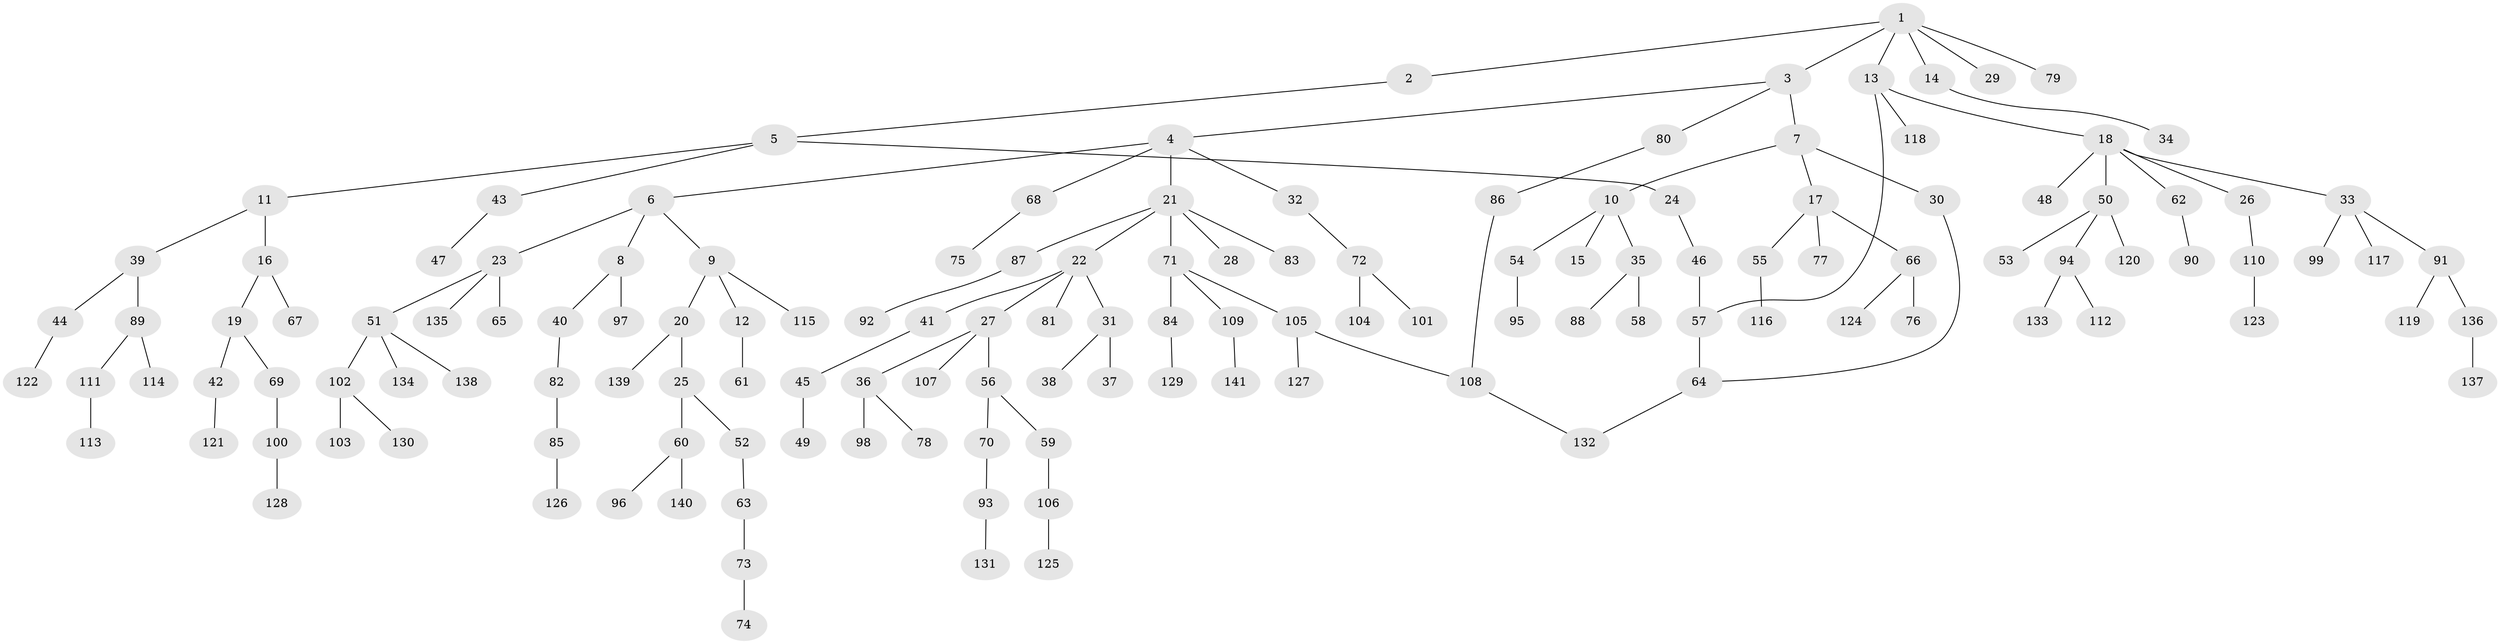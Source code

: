 // Generated by graph-tools (version 1.1) at 2025/13/03/09/25 04:13:18]
// undirected, 141 vertices, 144 edges
graph export_dot {
graph [start="1"]
  node [color=gray90,style=filled];
  1;
  2;
  3;
  4;
  5;
  6;
  7;
  8;
  9;
  10;
  11;
  12;
  13;
  14;
  15;
  16;
  17;
  18;
  19;
  20;
  21;
  22;
  23;
  24;
  25;
  26;
  27;
  28;
  29;
  30;
  31;
  32;
  33;
  34;
  35;
  36;
  37;
  38;
  39;
  40;
  41;
  42;
  43;
  44;
  45;
  46;
  47;
  48;
  49;
  50;
  51;
  52;
  53;
  54;
  55;
  56;
  57;
  58;
  59;
  60;
  61;
  62;
  63;
  64;
  65;
  66;
  67;
  68;
  69;
  70;
  71;
  72;
  73;
  74;
  75;
  76;
  77;
  78;
  79;
  80;
  81;
  82;
  83;
  84;
  85;
  86;
  87;
  88;
  89;
  90;
  91;
  92;
  93;
  94;
  95;
  96;
  97;
  98;
  99;
  100;
  101;
  102;
  103;
  104;
  105;
  106;
  107;
  108;
  109;
  110;
  111;
  112;
  113;
  114;
  115;
  116;
  117;
  118;
  119;
  120;
  121;
  122;
  123;
  124;
  125;
  126;
  127;
  128;
  129;
  130;
  131;
  132;
  133;
  134;
  135;
  136;
  137;
  138;
  139;
  140;
  141;
  1 -- 2;
  1 -- 3;
  1 -- 13;
  1 -- 14;
  1 -- 29;
  1 -- 79;
  2 -- 5;
  3 -- 4;
  3 -- 7;
  3 -- 80;
  4 -- 6;
  4 -- 21;
  4 -- 32;
  4 -- 68;
  5 -- 11;
  5 -- 24;
  5 -- 43;
  6 -- 8;
  6 -- 9;
  6 -- 23;
  7 -- 10;
  7 -- 17;
  7 -- 30;
  8 -- 40;
  8 -- 97;
  9 -- 12;
  9 -- 20;
  9 -- 115;
  10 -- 15;
  10 -- 35;
  10 -- 54;
  11 -- 16;
  11 -- 39;
  12 -- 61;
  13 -- 18;
  13 -- 118;
  13 -- 57;
  14 -- 34;
  16 -- 19;
  16 -- 67;
  17 -- 55;
  17 -- 66;
  17 -- 77;
  18 -- 26;
  18 -- 33;
  18 -- 48;
  18 -- 50;
  18 -- 62;
  19 -- 42;
  19 -- 69;
  20 -- 25;
  20 -- 139;
  21 -- 22;
  21 -- 28;
  21 -- 71;
  21 -- 83;
  21 -- 87;
  22 -- 27;
  22 -- 31;
  22 -- 41;
  22 -- 81;
  23 -- 51;
  23 -- 65;
  23 -- 135;
  24 -- 46;
  25 -- 52;
  25 -- 60;
  26 -- 110;
  27 -- 36;
  27 -- 56;
  27 -- 107;
  30 -- 64;
  31 -- 37;
  31 -- 38;
  32 -- 72;
  33 -- 91;
  33 -- 99;
  33 -- 117;
  35 -- 58;
  35 -- 88;
  36 -- 78;
  36 -- 98;
  39 -- 44;
  39 -- 89;
  40 -- 82;
  41 -- 45;
  42 -- 121;
  43 -- 47;
  44 -- 122;
  45 -- 49;
  46 -- 57;
  50 -- 53;
  50 -- 94;
  50 -- 120;
  51 -- 102;
  51 -- 134;
  51 -- 138;
  52 -- 63;
  54 -- 95;
  55 -- 116;
  56 -- 59;
  56 -- 70;
  57 -- 64;
  59 -- 106;
  60 -- 96;
  60 -- 140;
  62 -- 90;
  63 -- 73;
  64 -- 132;
  66 -- 76;
  66 -- 124;
  68 -- 75;
  69 -- 100;
  70 -- 93;
  71 -- 84;
  71 -- 105;
  71 -- 109;
  72 -- 101;
  72 -- 104;
  73 -- 74;
  80 -- 86;
  82 -- 85;
  84 -- 129;
  85 -- 126;
  86 -- 108;
  87 -- 92;
  89 -- 111;
  89 -- 114;
  91 -- 119;
  91 -- 136;
  93 -- 131;
  94 -- 112;
  94 -- 133;
  100 -- 128;
  102 -- 103;
  102 -- 130;
  105 -- 127;
  105 -- 108;
  106 -- 125;
  108 -- 132;
  109 -- 141;
  110 -- 123;
  111 -- 113;
  136 -- 137;
}
